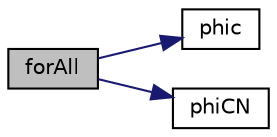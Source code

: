 digraph "forAll"
{
  bgcolor="transparent";
  edge [fontname="Helvetica",fontsize="10",labelfontname="Helvetica",labelfontsize="10"];
  node [fontname="Helvetica",fontsize="10",shape=record];
  rankdir="LR";
  Node1 [label="forAll",height=0.2,width=0.4,color="black", fillcolor="grey75", style="filled", fontcolor="black"];
  Node1 -> Node2 [color="midnightblue",fontsize="10",style="solid",fontname="Helvetica"];
  Node2 [label="phic",height=0.2,width=0.4,color="black",URL="$a03298.html#a466229347ba26d801e4249f641c624cf"];
  Node1 -> Node3 [color="midnightblue",fontsize="10",style="solid",fontname="Helvetica"];
  Node3 [label="phiCN",height=0.2,width=0.4,color="black",URL="$a03298.html#a3da4a26ffe5c17f4227e0e2ae741a4ed"];
}
